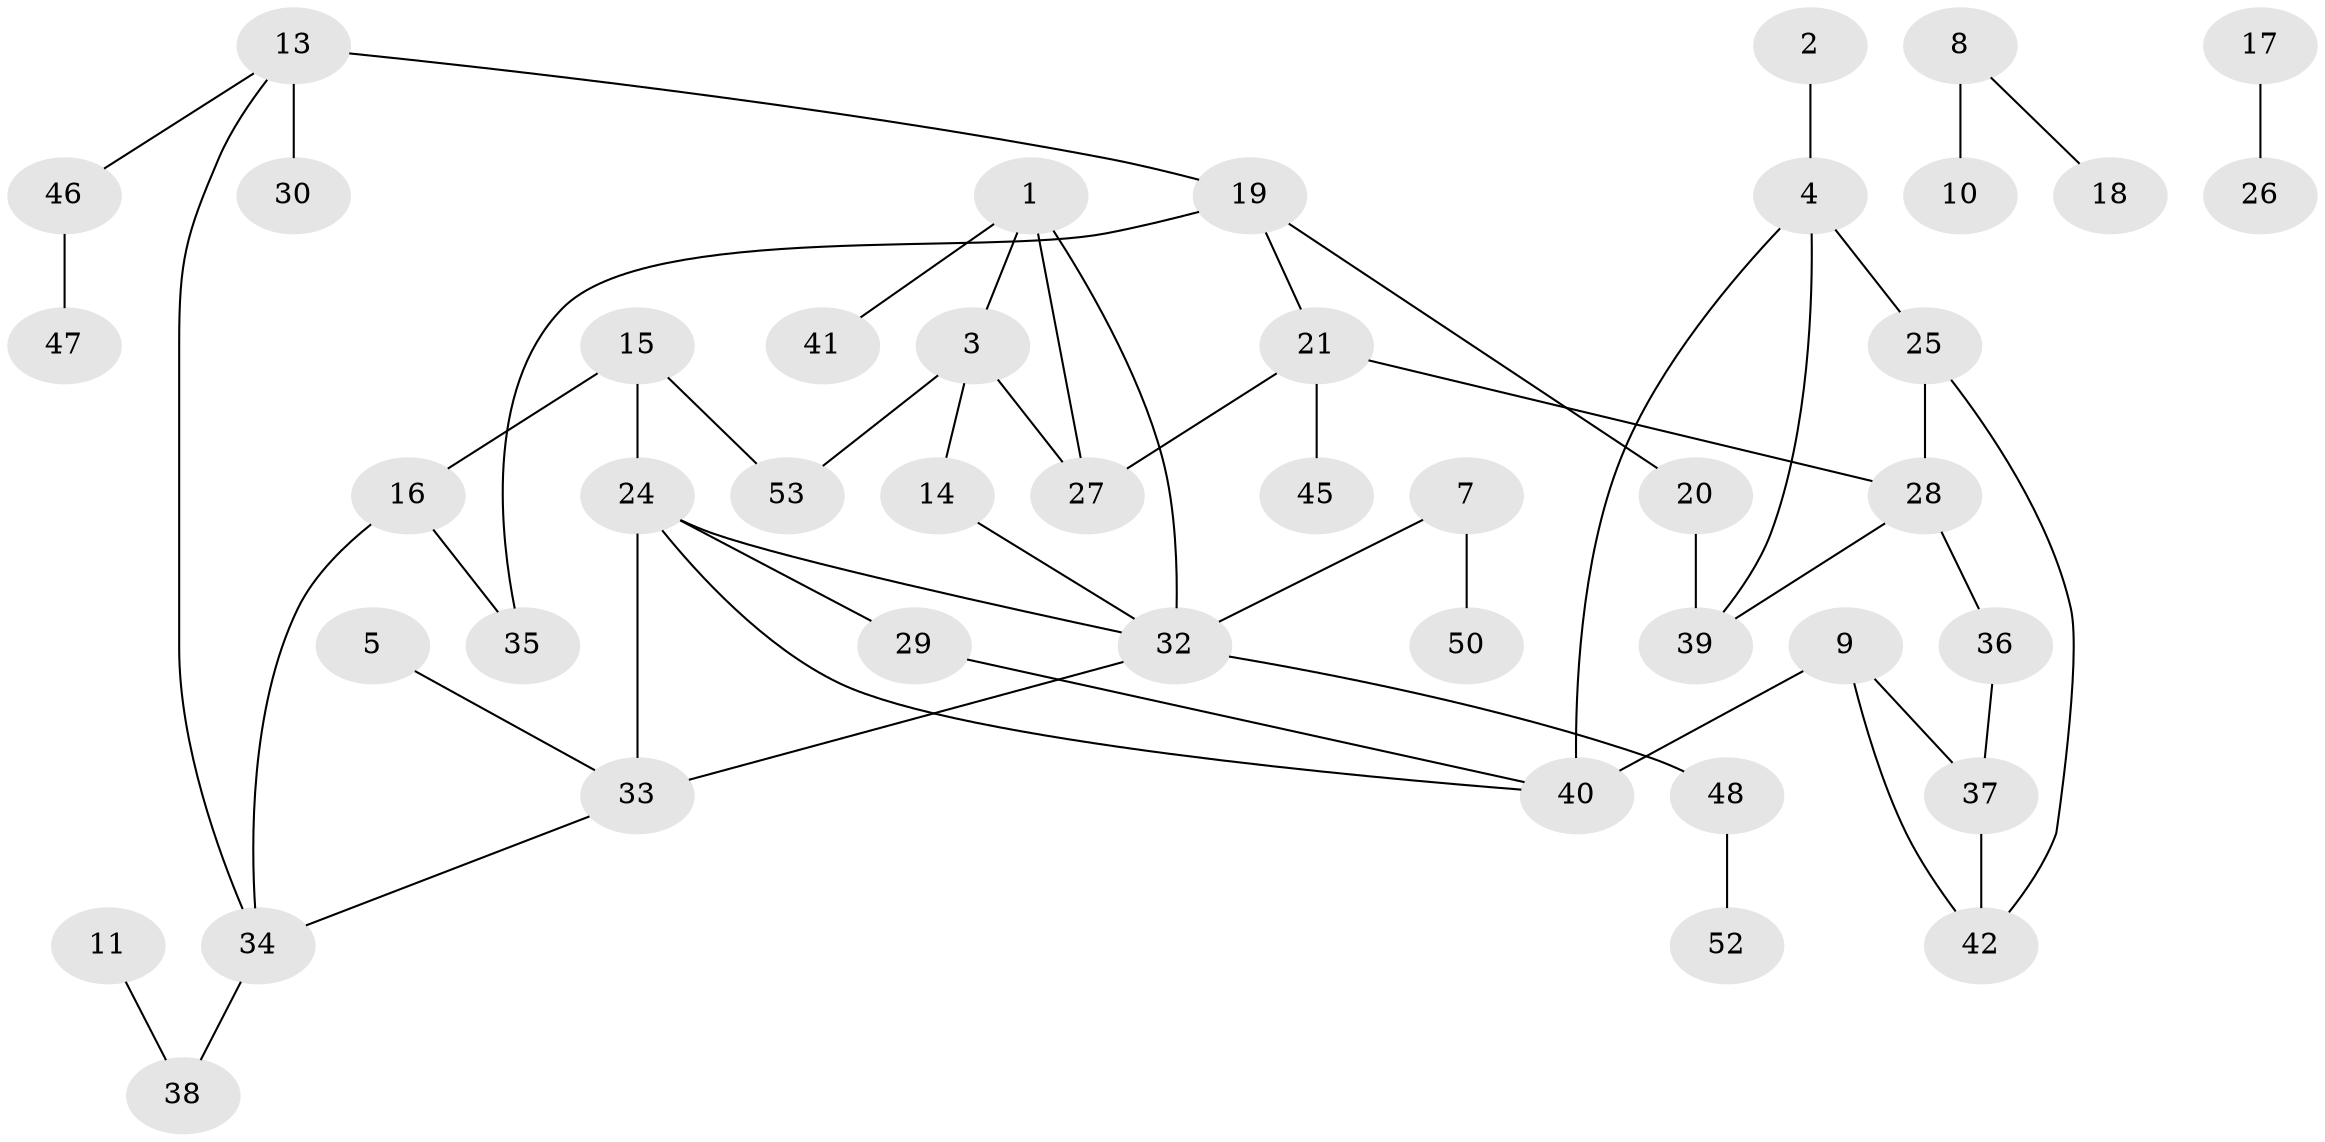 // original degree distribution, {2: 0.26666666666666666, 3: 0.2, 1: 0.3238095238095238, 4: 0.10476190476190476, 5: 0.02857142857142857, 0: 0.06666666666666667, 6: 0.009523809523809525}
// Generated by graph-tools (version 1.1) at 2025/33/03/09/25 02:33:46]
// undirected, 44 vertices, 55 edges
graph export_dot {
graph [start="1"]
  node [color=gray90,style=filled];
  1;
  2;
  3;
  4;
  5;
  7;
  8;
  9;
  10;
  11;
  13;
  14;
  15;
  16;
  17;
  18;
  19;
  20;
  21;
  24;
  25;
  26;
  27;
  28;
  29;
  30;
  32;
  33;
  34;
  35;
  36;
  37;
  38;
  39;
  40;
  41;
  42;
  45;
  46;
  47;
  48;
  50;
  52;
  53;
  1 -- 3 [weight=1.0];
  1 -- 27 [weight=1.0];
  1 -- 32 [weight=1.0];
  1 -- 41 [weight=1.0];
  2 -- 4 [weight=2.0];
  3 -- 14 [weight=1.0];
  3 -- 27 [weight=1.0];
  3 -- 53 [weight=1.0];
  4 -- 25 [weight=1.0];
  4 -- 39 [weight=1.0];
  4 -- 40 [weight=1.0];
  5 -- 33 [weight=1.0];
  7 -- 32 [weight=1.0];
  7 -- 50 [weight=1.0];
  8 -- 10 [weight=2.0];
  8 -- 18 [weight=1.0];
  9 -- 37 [weight=1.0];
  9 -- 40 [weight=2.0];
  9 -- 42 [weight=1.0];
  11 -- 38 [weight=1.0];
  13 -- 19 [weight=1.0];
  13 -- 30 [weight=2.0];
  13 -- 34 [weight=1.0];
  13 -- 46 [weight=1.0];
  14 -- 32 [weight=1.0];
  15 -- 16 [weight=1.0];
  15 -- 24 [weight=1.0];
  15 -- 53 [weight=1.0];
  16 -- 34 [weight=1.0];
  16 -- 35 [weight=1.0];
  17 -- 26 [weight=2.0];
  19 -- 20 [weight=1.0];
  19 -- 21 [weight=1.0];
  19 -- 35 [weight=1.0];
  20 -- 39 [weight=2.0];
  21 -- 27 [weight=1.0];
  21 -- 28 [weight=2.0];
  21 -- 45 [weight=3.0];
  24 -- 29 [weight=1.0];
  24 -- 32 [weight=1.0];
  24 -- 33 [weight=2.0];
  24 -- 40 [weight=1.0];
  25 -- 28 [weight=1.0];
  25 -- 42 [weight=1.0];
  28 -- 36 [weight=1.0];
  28 -- 39 [weight=1.0];
  29 -- 40 [weight=1.0];
  32 -- 33 [weight=1.0];
  32 -- 48 [weight=1.0];
  33 -- 34 [weight=1.0];
  34 -- 38 [weight=1.0];
  36 -- 37 [weight=1.0];
  37 -- 42 [weight=1.0];
  46 -- 47 [weight=1.0];
  48 -- 52 [weight=1.0];
}
